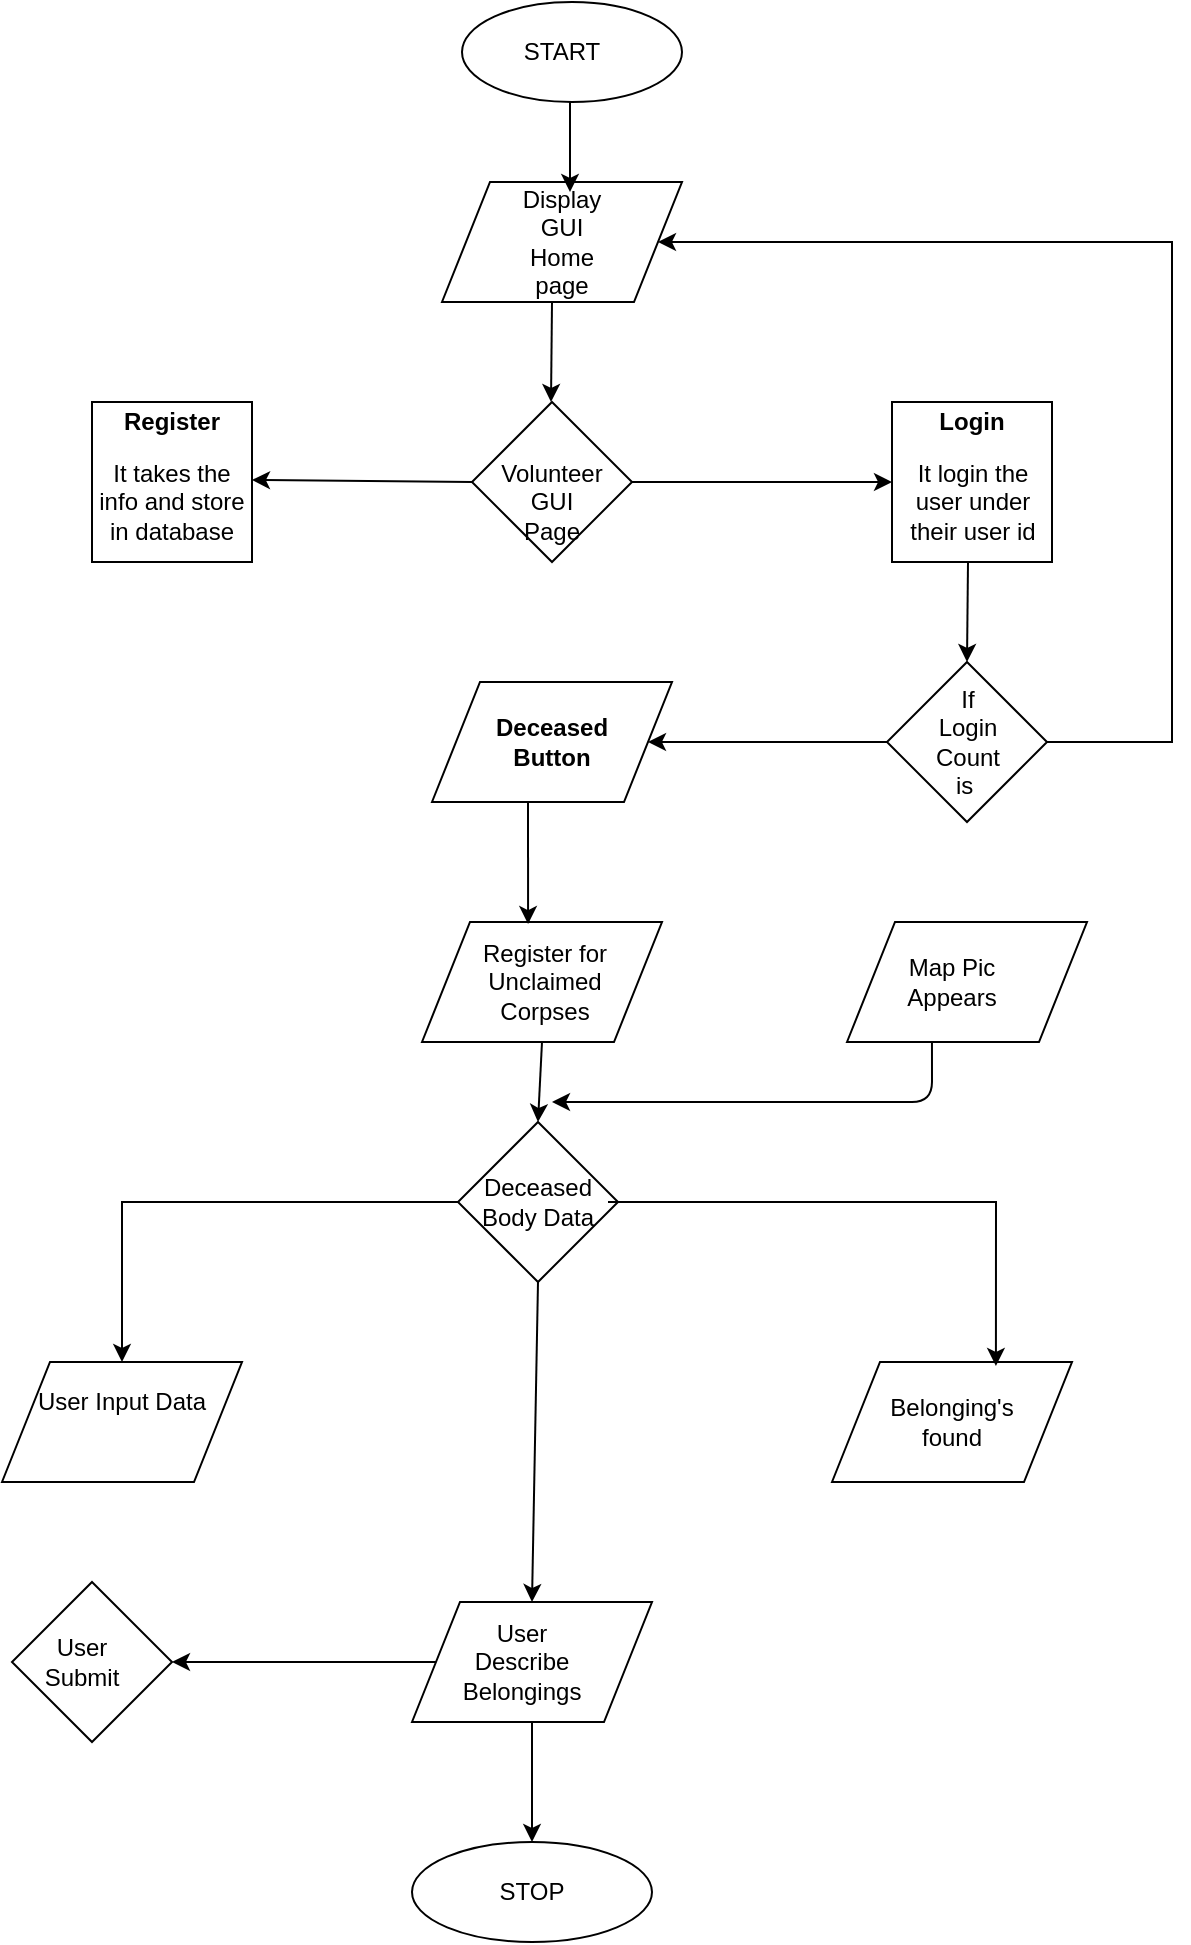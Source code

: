 <mxfile version="12.2.3" type="google" pages="1"><diagram id="3ZP_gyHqPuo_t7fHQAPy" name="Page-1"><mxGraphModel dx="868" dy="450" grid="1" gridSize="10" guides="1" tooltips="1" connect="1" arrows="1" fold="1" page="1" pageScale="1" pageWidth="827" pageHeight="1169" math="0" shadow="0"><root><mxCell id="0"/><mxCell id="1" parent="0"/><mxCell id="Aa5UofkhMHfZIAG91FKy-1" value="" style="ellipse;whiteSpace=wrap;html=1;" parent="1" vertex="1"><mxGeometry x="355" y="150" width="110" height="50" as="geometry"/></mxCell><mxCell id="Aa5UofkhMHfZIAG91FKy-2" value="START" style="text;html=1;strokeColor=none;fillColor=none;align=center;verticalAlign=middle;whiteSpace=wrap;rounded=0;" parent="1" vertex="1"><mxGeometry x="385" y="165" width="40" height="20" as="geometry"/></mxCell><mxCell id="Aa5UofkhMHfZIAG91FKy-5" value="" style="shape=parallelogram;perimeter=parallelogramPerimeter;whiteSpace=wrap;html=1;" parent="1" vertex="1"><mxGeometry x="345" y="240" width="120" height="60" as="geometry"/></mxCell><mxCell id="Aa5UofkhMHfZIAG91FKy-7" value="" style="rhombus;whiteSpace=wrap;html=1;" parent="1" vertex="1"><mxGeometry x="360" y="350" width="80" height="80" as="geometry"/></mxCell><mxCell id="Aa5UofkhMHfZIAG91FKy-10" value="" style="whiteSpace=wrap;html=1;aspect=fixed;" parent="1" vertex="1"><mxGeometry x="170" y="350" width="80" height="80" as="geometry"/></mxCell><mxCell id="Aa5UofkhMHfZIAG91FKy-11" value="" style="whiteSpace=wrap;html=1;aspect=fixed;" parent="1" vertex="1"><mxGeometry x="570" y="350" width="80" height="80" as="geometry"/></mxCell><mxCell id="Nikhm0NFBJy2W20i7pVc-48" style="edgeStyle=orthogonalEdgeStyle;rounded=0;orthogonalLoop=1;jettySize=auto;html=1;entryX=1;entryY=0.5;entryDx=0;entryDy=0;" edge="1" parent="1" source="Nikhm0NFBJy2W20i7pVc-1" target="Aa5UofkhMHfZIAG91FKy-5"><mxGeometry relative="1" as="geometry"><mxPoint x="710" y="250" as="targetPoint"/><Array as="points"><mxPoint x="710" y="520"/><mxPoint x="710" y="270"/></Array></mxGeometry></mxCell><mxCell id="Nikhm0NFBJy2W20i7pVc-1" value="" style="rhombus;whiteSpace=wrap;html=1;" vertex="1" parent="1"><mxGeometry x="567.5" y="480" width="80" height="80" as="geometry"/></mxCell><mxCell id="Nikhm0NFBJy2W20i7pVc-2" value="" style="shape=parallelogram;perimeter=parallelogramPerimeter;whiteSpace=wrap;html=1;" vertex="1" parent="1"><mxGeometry x="340" y="490" width="120" height="60" as="geometry"/></mxCell><mxCell id="Nikhm0NFBJy2W20i7pVc-57" style="edgeStyle=orthogonalEdgeStyle;rounded=0;orthogonalLoop=1;jettySize=auto;html=1;entryX=0.5;entryY=0;entryDx=0;entryDy=0;" edge="1" parent="1" source="Nikhm0NFBJy2W20i7pVc-4" target="Nikhm0NFBJy2W20i7pVc-8"><mxGeometry relative="1" as="geometry"/></mxCell><mxCell id="Nikhm0NFBJy2W20i7pVc-4" value="" style="rhombus;whiteSpace=wrap;html=1;" vertex="1" parent="1"><mxGeometry x="353" y="710" width="80" height="80" as="geometry"/></mxCell><mxCell id="Nikhm0NFBJy2W20i7pVc-8" value="" style="shape=parallelogram;perimeter=parallelogramPerimeter;whiteSpace=wrap;html=1;" vertex="1" parent="1"><mxGeometry x="125" y="830" width="120" height="60" as="geometry"/></mxCell><mxCell id="Nikhm0NFBJy2W20i7pVc-9" value="" style="shape=parallelogram;perimeter=parallelogramPerimeter;whiteSpace=wrap;html=1;" vertex="1" parent="1"><mxGeometry x="540" y="830" width="120" height="60" as="geometry"/></mxCell><mxCell id="Nikhm0NFBJy2W20i7pVc-10" value="" style="rhombus;whiteSpace=wrap;html=1;" vertex="1" parent="1"><mxGeometry x="130" y="940" width="80" height="80" as="geometry"/></mxCell><mxCell id="Nikhm0NFBJy2W20i7pVc-61" style="edgeStyle=orthogonalEdgeStyle;rounded=0;orthogonalLoop=1;jettySize=auto;html=1;entryX=1;entryY=0.5;entryDx=0;entryDy=0;" edge="1" parent="1" source="Nikhm0NFBJy2W20i7pVc-11" target="Nikhm0NFBJy2W20i7pVc-10"><mxGeometry relative="1" as="geometry"/></mxCell><mxCell id="Nikhm0NFBJy2W20i7pVc-11" value="" style="shape=parallelogram;perimeter=parallelogramPerimeter;whiteSpace=wrap;html=1;" vertex="1" parent="1"><mxGeometry x="330" y="950" width="120" height="60" as="geometry"/></mxCell><mxCell id="Nikhm0NFBJy2W20i7pVc-12" value="" style="ellipse;whiteSpace=wrap;html=1;" vertex="1" parent="1"><mxGeometry x="330" y="1070" width="120" height="50" as="geometry"/></mxCell><mxCell id="Nikhm0NFBJy2W20i7pVc-13" value="STOP" style="text;html=1;strokeColor=none;fillColor=none;align=center;verticalAlign=middle;whiteSpace=wrap;rounded=0;" vertex="1" parent="1"><mxGeometry x="370" y="1085" width="40" height="20" as="geometry"/></mxCell><mxCell id="Nikhm0NFBJy2W20i7pVc-16" value="Display GUI Home page" style="text;html=1;strokeColor=none;fillColor=none;align=center;verticalAlign=middle;whiteSpace=wrap;rounded=0;" vertex="1" parent="1"><mxGeometry x="385" y="260" width="40" height="20" as="geometry"/></mxCell><mxCell id="Nikhm0NFBJy2W20i7pVc-17" value="Volunteer&lt;br&gt;GUI&lt;br&gt;Page" style="text;html=1;strokeColor=none;fillColor=none;align=center;verticalAlign=middle;whiteSpace=wrap;rounded=0;" vertex="1" parent="1"><mxGeometry x="380" y="390" width="40" height="20" as="geometry"/></mxCell><mxCell id="Nikhm0NFBJy2W20i7pVc-20" value="&lt;b&gt;Register&lt;/b&gt;" style="text;html=1;strokeColor=none;fillColor=none;align=center;verticalAlign=middle;whiteSpace=wrap;rounded=0;" vertex="1" parent="1"><mxGeometry x="190" y="350" width="40" height="20" as="geometry"/></mxCell><mxCell id="Nikhm0NFBJy2W20i7pVc-21" value="&lt;b&gt;Login&lt;/b&gt;" style="text;html=1;strokeColor=none;fillColor=none;align=center;verticalAlign=middle;whiteSpace=wrap;rounded=0;" vertex="1" parent="1"><mxGeometry x="590" y="350" width="40" height="20" as="geometry"/></mxCell><mxCell id="Nikhm0NFBJy2W20i7pVc-22" value="It takes the info and store in database" style="text;html=1;strokeColor=none;fillColor=none;align=center;verticalAlign=middle;whiteSpace=wrap;rounded=0;" vertex="1" parent="1"><mxGeometry x="170" y="390" width="80" height="20" as="geometry"/></mxCell><mxCell id="Nikhm0NFBJy2W20i7pVc-24" value="It login the user under their user id" style="text;html=1;strokeColor=none;fillColor=none;align=center;verticalAlign=middle;whiteSpace=wrap;rounded=0;" vertex="1" parent="1"><mxGeometry x="572.5" y="395" width="75" height="10" as="geometry"/></mxCell><mxCell id="Nikhm0NFBJy2W20i7pVc-25" value="&lt;b&gt;Deceased Button&lt;/b&gt;" style="text;html=1;strokeColor=none;fillColor=none;align=center;verticalAlign=middle;whiteSpace=wrap;rounded=0;" vertex="1" parent="1"><mxGeometry x="380" y="505" width="40" height="30" as="geometry"/></mxCell><mxCell id="Nikhm0NFBJy2W20i7pVc-26" value="If Login Count is&amp;nbsp;" style="text;html=1;strokeColor=none;fillColor=none;align=center;verticalAlign=middle;whiteSpace=wrap;rounded=0;" vertex="1" parent="1"><mxGeometry x="587.5" y="510" width="40" height="20" as="geometry"/></mxCell><mxCell id="Nikhm0NFBJy2W20i7pVc-27" value="" style="shape=parallelogram;perimeter=parallelogramPerimeter;whiteSpace=wrap;html=1;" vertex="1" parent="1"><mxGeometry x="335" y="610" width="120" height="60" as="geometry"/></mxCell><mxCell id="Nikhm0NFBJy2W20i7pVc-29" value="Register for Unclaimed Corpses" style="text;html=1;strokeColor=none;fillColor=none;align=center;verticalAlign=middle;whiteSpace=wrap;rounded=0;" vertex="1" parent="1"><mxGeometry x="363" y="630" width="67" height="20" as="geometry"/></mxCell><mxCell id="Nikhm0NFBJy2W20i7pVc-30" value="" style="shape=parallelogram;perimeter=parallelogramPerimeter;whiteSpace=wrap;html=1;" vertex="1" parent="1"><mxGeometry x="547.5" y="610" width="120" height="60" as="geometry"/></mxCell><mxCell id="Nikhm0NFBJy2W20i7pVc-31" value="Map Pic Appears" style="text;html=1;strokeColor=none;fillColor=none;align=center;verticalAlign=middle;whiteSpace=wrap;rounded=0;" vertex="1" parent="1"><mxGeometry x="580" y="630" width="40" height="20" as="geometry"/></mxCell><mxCell id="Nikhm0NFBJy2W20i7pVc-59" style="edgeStyle=orthogonalEdgeStyle;rounded=0;orthogonalLoop=1;jettySize=auto;html=1;entryX=0.683;entryY=0.033;entryDx=0;entryDy=0;entryPerimeter=0;" edge="1" parent="1" source="Nikhm0NFBJy2W20i7pVc-32" target="Nikhm0NFBJy2W20i7pVc-9"><mxGeometry relative="1" as="geometry"/></mxCell><mxCell id="Nikhm0NFBJy2W20i7pVc-32" value="Deceased Body Data" style="text;html=1;strokeColor=none;fillColor=none;align=center;verticalAlign=middle;whiteSpace=wrap;rounded=0;" vertex="1" parent="1"><mxGeometry x="358" y="740" width="70" height="20" as="geometry"/></mxCell><mxCell id="Nikhm0NFBJy2W20i7pVc-33" value="User Input Data" style="text;html=1;strokeColor=none;fillColor=none;align=center;verticalAlign=middle;whiteSpace=wrap;rounded=0;" vertex="1" parent="1"><mxGeometry x="140" y="840" width="90" height="20" as="geometry"/></mxCell><mxCell id="Nikhm0NFBJy2W20i7pVc-34" value="Belonging's found" style="text;html=1;strokeColor=none;fillColor=none;align=center;verticalAlign=middle;whiteSpace=wrap;rounded=0;" vertex="1" parent="1"><mxGeometry x="580" y="850" width="40" height="20" as="geometry"/></mxCell><mxCell id="Nikhm0NFBJy2W20i7pVc-36" value="User Describe&lt;br&gt;Belongings" style="text;html=1;strokeColor=none;fillColor=none;align=center;verticalAlign=middle;whiteSpace=wrap;rounded=0;" vertex="1" parent="1"><mxGeometry x="365" y="970" width="40" height="20" as="geometry"/></mxCell><mxCell id="Nikhm0NFBJy2W20i7pVc-37" value="User Submit" style="text;html=1;strokeColor=none;fillColor=none;align=center;verticalAlign=middle;whiteSpace=wrap;rounded=0;" vertex="1" parent="1"><mxGeometry x="145" y="970" width="40" height="20" as="geometry"/></mxCell><mxCell id="Nikhm0NFBJy2W20i7pVc-41" value="" style="endArrow=classic;html=1;" edge="1" parent="1"><mxGeometry width="50" height="50" relative="1" as="geometry"><mxPoint x="409" y="200" as="sourcePoint"/><mxPoint x="409" y="245" as="targetPoint"/></mxGeometry></mxCell><mxCell id="Nikhm0NFBJy2W20i7pVc-42" value="" style="endArrow=classic;html=1;" edge="1" parent="1"><mxGeometry width="50" height="50" relative="1" as="geometry"><mxPoint x="400" y="300" as="sourcePoint"/><mxPoint x="399.5" y="350" as="targetPoint"/></mxGeometry></mxCell><mxCell id="Nikhm0NFBJy2W20i7pVc-43" value="" style="endArrow=classic;html=1;entryX=0;entryY=0.5;entryDx=0;entryDy=0;exitX=1;exitY=0.5;exitDx=0;exitDy=0;" edge="1" parent="1" source="Aa5UofkhMHfZIAG91FKy-7" target="Aa5UofkhMHfZIAG91FKy-11"><mxGeometry width="50" height="50" relative="1" as="geometry"><mxPoint x="465" y="390" as="sourcePoint"/><mxPoint x="555" y="390" as="targetPoint"/><Array as="points"><mxPoint x="495" y="390"/></Array></mxGeometry></mxCell><mxCell id="Nikhm0NFBJy2W20i7pVc-44" value="" style="endArrow=classic;html=1;entryX=1;entryY=-0.05;entryDx=0;entryDy=0;exitX=0;exitY=0.5;exitDx=0;exitDy=0;entryPerimeter=0;" edge="1" parent="1" source="Aa5UofkhMHfZIAG91FKy-7" target="Nikhm0NFBJy2W20i7pVc-22"><mxGeometry width="50" height="50" relative="1" as="geometry"><mxPoint x="280" y="430" as="sourcePoint"/><mxPoint x="330" y="380" as="targetPoint"/></mxGeometry></mxCell><mxCell id="Nikhm0NFBJy2W20i7pVc-46" value="" style="endArrow=classic;html=1;entryX=0.5;entryY=0;entryDx=0;entryDy=0;" edge="1" parent="1" target="Nikhm0NFBJy2W20i7pVc-1"><mxGeometry width="50" height="50" relative="1" as="geometry"><mxPoint x="608" y="430" as="sourcePoint"/><mxPoint x="600" y="440" as="targetPoint"/></mxGeometry></mxCell><mxCell id="Nikhm0NFBJy2W20i7pVc-47" value="" style="endArrow=classic;html=1;entryX=1;entryY=0.5;entryDx=0;entryDy=0;exitX=0;exitY=0.5;exitDx=0;exitDy=0;" edge="1" parent="1" source="Nikhm0NFBJy2W20i7pVc-1" target="Nikhm0NFBJy2W20i7pVc-2"><mxGeometry width="50" height="50" relative="1" as="geometry"><mxPoint x="560" y="520" as="sourcePoint"/><mxPoint x="550" y="520" as="targetPoint"/></mxGeometry></mxCell><mxCell id="Nikhm0NFBJy2W20i7pVc-49" value="" style="endArrow=classic;html=1;exitX=0.4;exitY=1;exitDx=0;exitDy=0;exitPerimeter=0;entryX=0.442;entryY=0.017;entryDx=0;entryDy=0;entryPerimeter=0;" edge="1" parent="1" source="Nikhm0NFBJy2W20i7pVc-2" target="Nikhm0NFBJy2W20i7pVc-27"><mxGeometry width="50" height="50" relative="1" as="geometry"><mxPoint x="370" y="600" as="sourcePoint"/><mxPoint x="420" y="550" as="targetPoint"/></mxGeometry></mxCell><mxCell id="Nikhm0NFBJy2W20i7pVc-51" value="" style="endArrow=classic;html=1;entryX=0.5;entryY=0;entryDx=0;entryDy=0;exitX=0.5;exitY=1;exitDx=0;exitDy=0;" edge="1" parent="1" source="Nikhm0NFBJy2W20i7pVc-11" target="Nikhm0NFBJy2W20i7pVc-12"><mxGeometry width="50" height="50" relative="1" as="geometry"><mxPoint x="360" y="1060" as="sourcePoint"/><mxPoint x="410" y="1010" as="targetPoint"/></mxGeometry></mxCell><mxCell id="Nikhm0NFBJy2W20i7pVc-52" value="" style="endArrow=classic;html=1;exitX=0.5;exitY=1;exitDx=0;exitDy=0;entryX=0.5;entryY=0;entryDx=0;entryDy=0;" edge="1" parent="1" source="Nikhm0NFBJy2W20i7pVc-27" target="Nikhm0NFBJy2W20i7pVc-4"><mxGeometry width="50" height="50" relative="1" as="geometry"><mxPoint x="370" y="720" as="sourcePoint"/><mxPoint x="420" y="670" as="targetPoint"/></mxGeometry></mxCell><mxCell id="Nikhm0NFBJy2W20i7pVc-56" value="" style="endArrow=classic;html=1;exitX=0.354;exitY=1;exitDx=0;exitDy=0;exitPerimeter=0;" edge="1" parent="1" source="Nikhm0NFBJy2W20i7pVc-30"><mxGeometry width="50" height="50" relative="1" as="geometry"><mxPoint x="580" y="720" as="sourcePoint"/><mxPoint x="400" y="700" as="targetPoint"/><Array as="points"><mxPoint x="590" y="700"/></Array></mxGeometry></mxCell><mxCell id="Nikhm0NFBJy2W20i7pVc-60" value="" style="endArrow=classic;html=1;exitX=0.5;exitY=1;exitDx=0;exitDy=0;entryX=0.5;entryY=0;entryDx=0;entryDy=0;" edge="1" parent="1" source="Nikhm0NFBJy2W20i7pVc-4" target="Nikhm0NFBJy2W20i7pVc-11"><mxGeometry width="50" height="50" relative="1" as="geometry"><mxPoint x="370" y="880" as="sourcePoint"/><mxPoint x="420" y="830" as="targetPoint"/></mxGeometry></mxCell></root></mxGraphModel></diagram></mxfile>